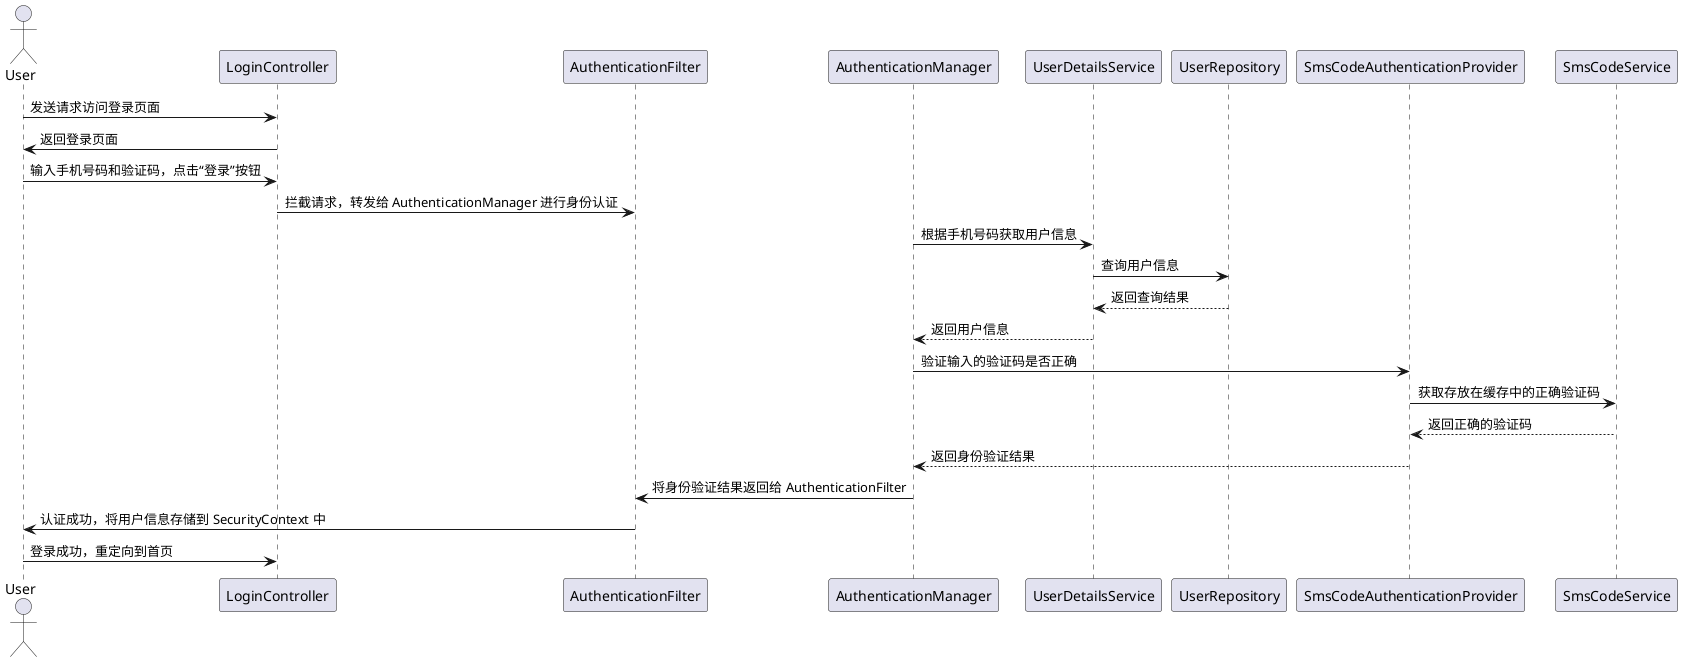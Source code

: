 @startuml

actor User

User -> LoginController : 发送请求访问登录页面
LoginController -> User : 返回登录页面

User -> LoginController : 输入手机号码和验证码，点击“登录”按钮
LoginController -> AuthenticationFilter : 拦截请求，转发给 AuthenticationManager 进行身份认证

AuthenticationManager -> UserDetailsService : 根据手机号码获取用户信息
UserDetailsService -> UserRepository : 查询用户信息
UserRepository --> UserDetailsService : 返回查询结果
UserDetailsService --> AuthenticationManager : 返回用户信息

AuthenticationManager -> SmsCodeAuthenticationProvider : 验证输入的验证码是否正确
SmsCodeAuthenticationProvider -> SmsCodeService : 获取存放在缓存中的正确验证码
SmsCodeService --> SmsCodeAuthenticationProvider : 返回正确的验证码
SmsCodeAuthenticationProvider --> AuthenticationManager : 返回身份验证结果

AuthenticationManager -> AuthenticationFilter : 将身份验证结果返回给 AuthenticationFilter
AuthenticationFilter -> User : 认证成功，将用户信息存储到 SecurityContext 中
User -> LoginController : 登录成功，重定向到首页

@enduml
